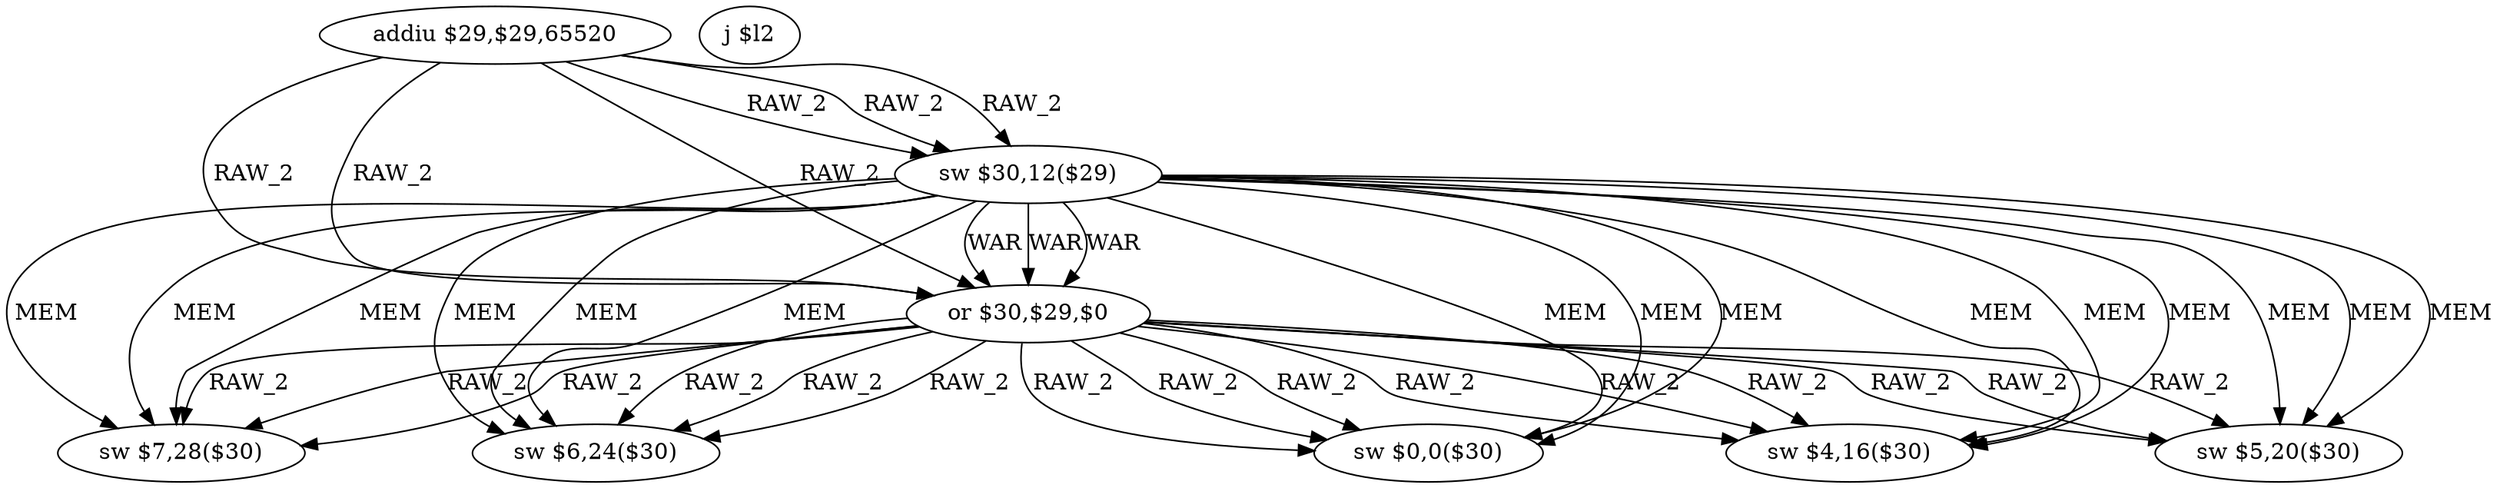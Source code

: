 digraph G1 {
node [shape = ellipse];
i0 [label = "addiu $29,$29,65520"] ;
i0 ->  i1 [label= "RAW_2"];
i0 ->  i2 [label= "RAW_2"];
i0 ->  i1 [label= "RAW_2"];
i0 ->  i2 [label= "RAW_2"];
i0 ->  i1 [label= "RAW_2"];
i0 ->  i2 [label= "RAW_2"];
i1 [label = "sw $30,12($29)"] ;
i1 ->  i2 [label= "WAR"];
i1 ->  i3 [label= "MEM"];
i1 ->  i4 [label= "MEM"];
i1 ->  i5 [label= "MEM"];
i1 ->  i6 [label= "MEM"];
i1 ->  i7 [label= "MEM"];
i1 ->  i2 [label= "WAR"];
i1 ->  i3 [label= "MEM"];
i1 ->  i4 [label= "MEM"];
i1 ->  i5 [label= "MEM"];
i1 ->  i6 [label= "MEM"];
i1 ->  i7 [label= "MEM"];
i1 ->  i2 [label= "WAR"];
i1 ->  i3 [label= "MEM"];
i1 ->  i4 [label= "MEM"];
i1 ->  i5 [label= "MEM"];
i1 ->  i6 [label= "MEM"];
i1 ->  i7 [label= "MEM"];
i2 [label = "or $30,$29,$0"] ;
i2 ->  i3 [label= "RAW_2"];
i2 ->  i4 [label= "RAW_2"];
i2 ->  i5 [label= "RAW_2"];
i2 ->  i6 [label= "RAW_2"];
i2 ->  i7 [label= "RAW_2"];
i2 ->  i3 [label= "RAW_2"];
i2 ->  i4 [label= "RAW_2"];
i2 ->  i5 [label= "RAW_2"];
i2 ->  i6 [label= "RAW_2"];
i2 ->  i7 [label= "RAW_2"];
i2 ->  i3 [label= "RAW_2"];
i2 ->  i4 [label= "RAW_2"];
i2 ->  i5 [label= "RAW_2"];
i2 ->  i6 [label= "RAW_2"];
i2 ->  i7 [label= "RAW_2"];
i3 [label = "sw $4,16($30)"] ;
i4 [label = "sw $5,20($30)"] ;
i5 [label = "sw $6,24($30)"] ;
i6 [label = "sw $7,28($30)"] ;
i7 [label = "sw $0,0($30)"] ;
i8 [label = "j $l2"] ;
}

